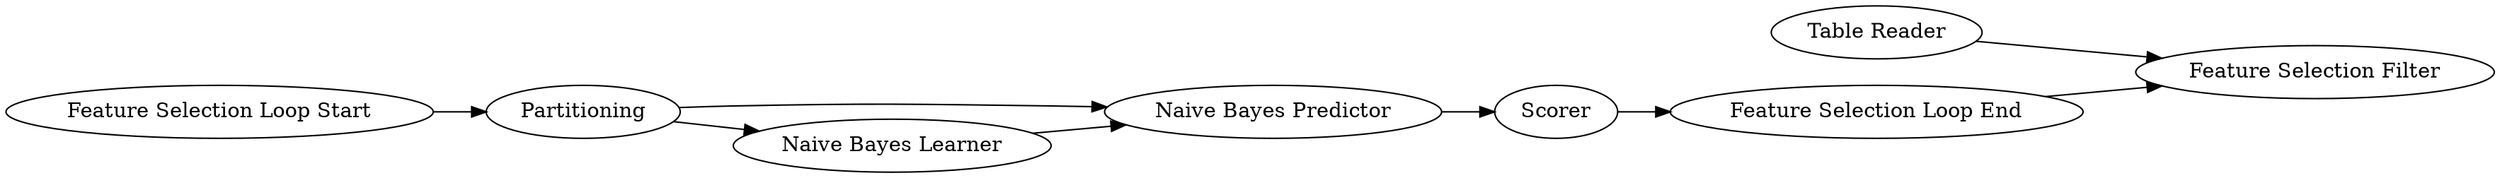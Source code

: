 digraph {
	"7048438293067217965_7" [label=Scorer]
	"7048438293067217965_3" [label="Feature Selection Filter"]
	"7048438293067217965_10" [label="Naive Bayes Predictor"]
	"7048438293067217965_9" [label="Naive Bayes Learner"]
	"7048438293067217965_8" [label="Feature Selection Loop Start"]
	"7048438293067217965_6" [label=Partitioning]
	"399866668382520211_1" [label="Table Reader"]
	"7048438293067217965_2" [label="Feature Selection Loop End"]
	"7048438293067217965_8" -> "7048438293067217965_6"
	"7048438293067217965_9" -> "7048438293067217965_10"
	"399866668382520211_1" -> "7048438293067217965_3"
	"7048438293067217965_7" -> "7048438293067217965_2"
	"7048438293067217965_2" -> "7048438293067217965_3"
	"7048438293067217965_6" -> "7048438293067217965_10"
	"7048438293067217965_6" -> "7048438293067217965_9"
	"7048438293067217965_10" -> "7048438293067217965_7"
	rankdir=LR
}

